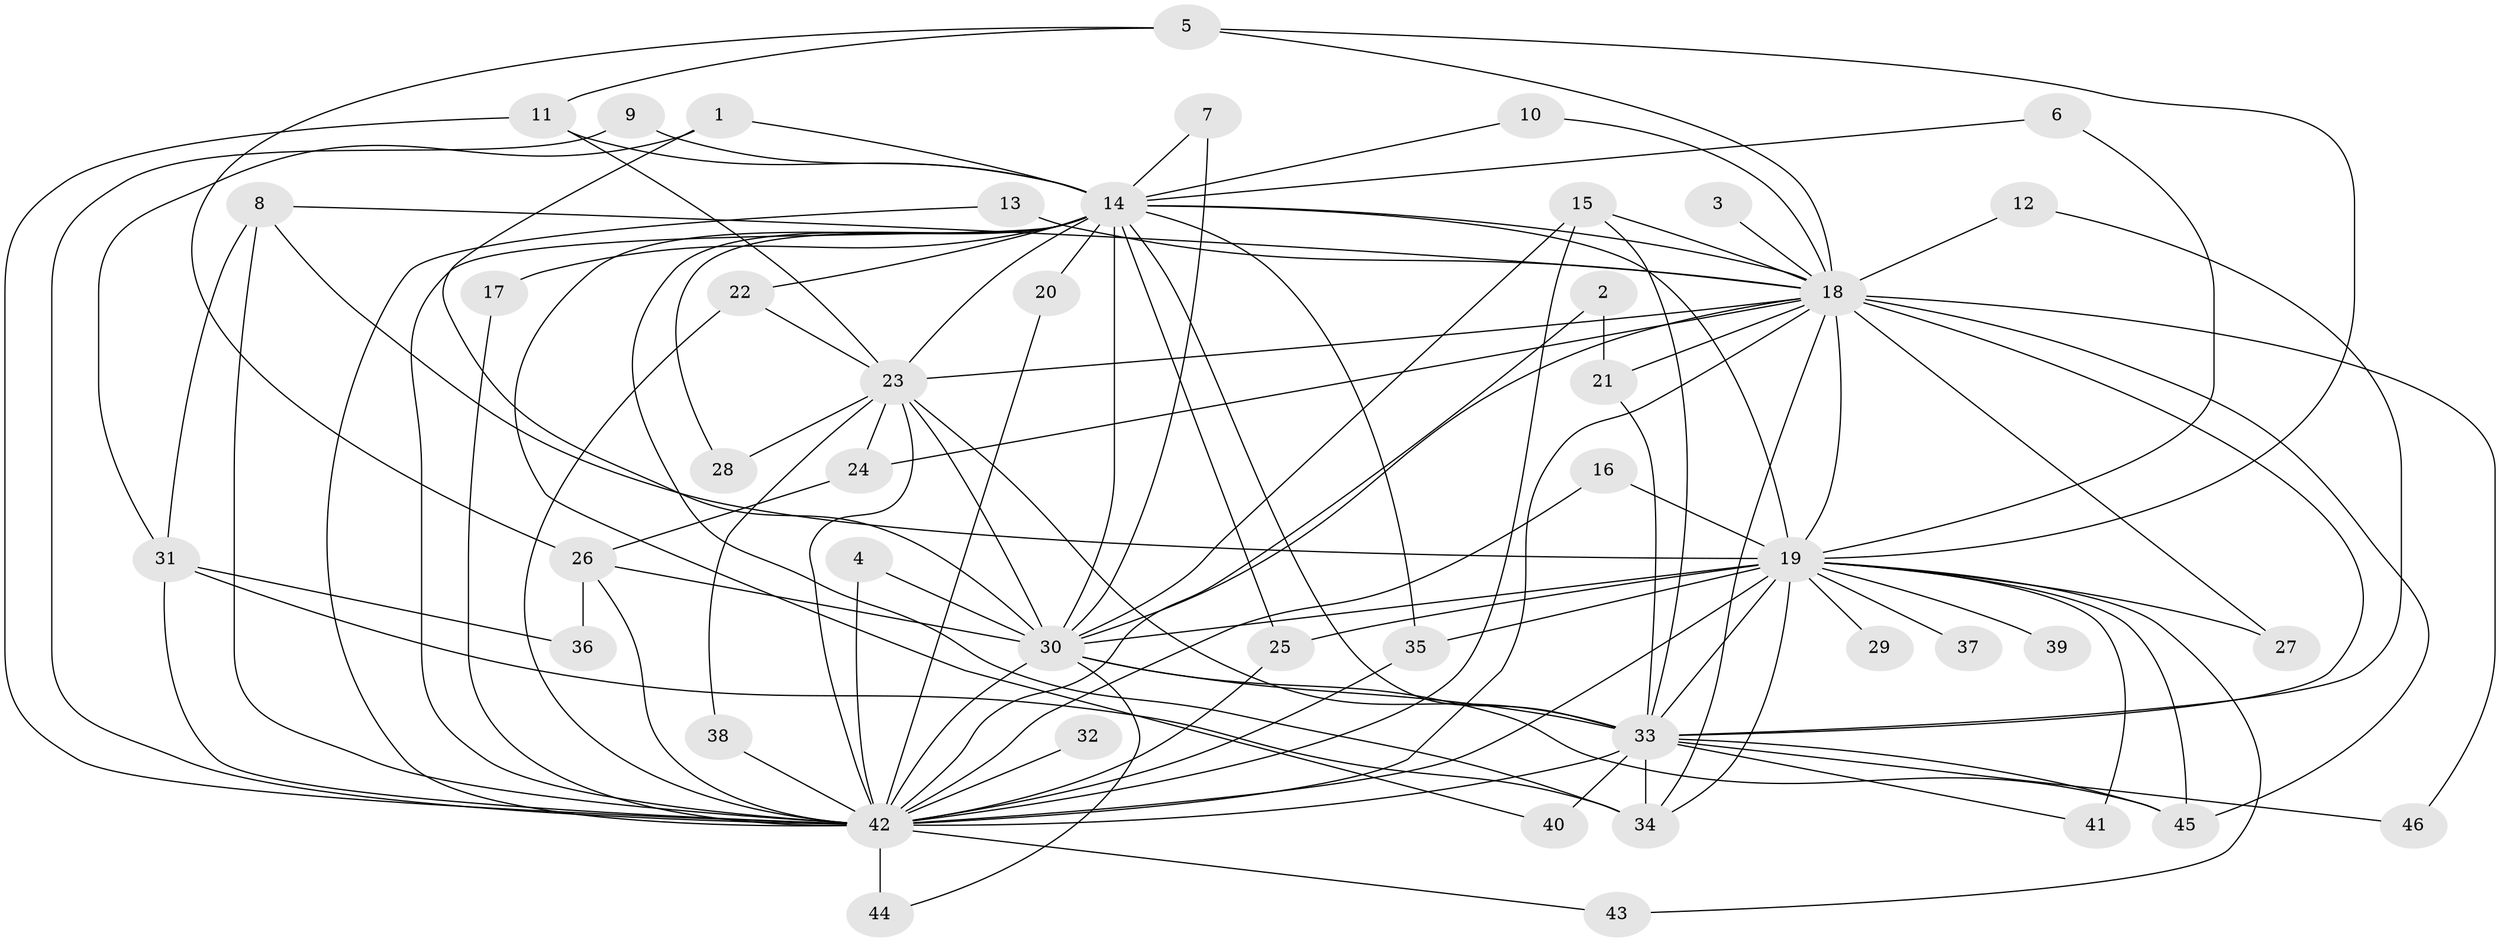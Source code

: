 // original degree distribution, {19: 0.03296703296703297, 28: 0.01098901098901099, 22: 0.02197802197802198, 26: 0.01098901098901099, 21: 0.01098901098901099, 12: 0.01098901098901099, 15: 0.01098901098901099, 3: 0.21978021978021978, 4: 0.07692307692307693, 2: 0.5494505494505495, 5: 0.03296703296703297, 8: 0.01098901098901099}
// Generated by graph-tools (version 1.1) at 2025/49/03/09/25 03:49:41]
// undirected, 46 vertices, 109 edges
graph export_dot {
graph [start="1"]
  node [color=gray90,style=filled];
  1;
  2;
  3;
  4;
  5;
  6;
  7;
  8;
  9;
  10;
  11;
  12;
  13;
  14;
  15;
  16;
  17;
  18;
  19;
  20;
  21;
  22;
  23;
  24;
  25;
  26;
  27;
  28;
  29;
  30;
  31;
  32;
  33;
  34;
  35;
  36;
  37;
  38;
  39;
  40;
  41;
  42;
  43;
  44;
  45;
  46;
  1 -- 14 [weight=1.0];
  1 -- 30 [weight=1.0];
  1 -- 31 [weight=1.0];
  2 -- 21 [weight=1.0];
  2 -- 42 [weight=1.0];
  3 -- 18 [weight=1.0];
  4 -- 30 [weight=1.0];
  4 -- 42 [weight=1.0];
  5 -- 11 [weight=1.0];
  5 -- 18 [weight=1.0];
  5 -- 19 [weight=1.0];
  5 -- 26 [weight=1.0];
  6 -- 14 [weight=1.0];
  6 -- 19 [weight=1.0];
  7 -- 14 [weight=1.0];
  7 -- 30 [weight=1.0];
  8 -- 18 [weight=1.0];
  8 -- 19 [weight=1.0];
  8 -- 31 [weight=1.0];
  8 -- 42 [weight=2.0];
  9 -- 14 [weight=1.0];
  9 -- 42 [weight=2.0];
  10 -- 14 [weight=1.0];
  10 -- 18 [weight=1.0];
  11 -- 14 [weight=1.0];
  11 -- 23 [weight=1.0];
  11 -- 42 [weight=1.0];
  12 -- 18 [weight=1.0];
  12 -- 33 [weight=1.0];
  13 -- 18 [weight=1.0];
  13 -- 42 [weight=1.0];
  14 -- 17 [weight=2.0];
  14 -- 18 [weight=4.0];
  14 -- 19 [weight=6.0];
  14 -- 20 [weight=2.0];
  14 -- 22 [weight=1.0];
  14 -- 23 [weight=1.0];
  14 -- 25 [weight=1.0];
  14 -- 28 [weight=2.0];
  14 -- 30 [weight=4.0];
  14 -- 33 [weight=3.0];
  14 -- 34 [weight=1.0];
  14 -- 35 [weight=1.0];
  14 -- 40 [weight=1.0];
  14 -- 42 [weight=6.0];
  15 -- 18 [weight=1.0];
  15 -- 30 [weight=1.0];
  15 -- 33 [weight=1.0];
  15 -- 42 [weight=1.0];
  16 -- 19 [weight=1.0];
  16 -- 42 [weight=1.0];
  17 -- 42 [weight=1.0];
  18 -- 19 [weight=3.0];
  18 -- 21 [weight=2.0];
  18 -- 23 [weight=1.0];
  18 -- 24 [weight=1.0];
  18 -- 27 [weight=1.0];
  18 -- 30 [weight=1.0];
  18 -- 33 [weight=1.0];
  18 -- 34 [weight=1.0];
  18 -- 42 [weight=2.0];
  18 -- 45 [weight=1.0];
  18 -- 46 [weight=1.0];
  19 -- 25 [weight=1.0];
  19 -- 27 [weight=1.0];
  19 -- 29 [weight=1.0];
  19 -- 30 [weight=2.0];
  19 -- 33 [weight=2.0];
  19 -- 34 [weight=1.0];
  19 -- 35 [weight=1.0];
  19 -- 37 [weight=2.0];
  19 -- 39 [weight=2.0];
  19 -- 41 [weight=3.0];
  19 -- 42 [weight=4.0];
  19 -- 43 [weight=1.0];
  19 -- 45 [weight=1.0];
  20 -- 42 [weight=1.0];
  21 -- 33 [weight=1.0];
  22 -- 23 [weight=1.0];
  22 -- 42 [weight=2.0];
  23 -- 24 [weight=1.0];
  23 -- 28 [weight=1.0];
  23 -- 30 [weight=1.0];
  23 -- 33 [weight=1.0];
  23 -- 38 [weight=1.0];
  23 -- 42 [weight=1.0];
  24 -- 26 [weight=1.0];
  25 -- 42 [weight=1.0];
  26 -- 30 [weight=2.0];
  26 -- 36 [weight=1.0];
  26 -- 42 [weight=1.0];
  30 -- 33 [weight=1.0];
  30 -- 42 [weight=2.0];
  30 -- 44 [weight=1.0];
  30 -- 45 [weight=1.0];
  31 -- 34 [weight=1.0];
  31 -- 36 [weight=1.0];
  31 -- 42 [weight=1.0];
  32 -- 42 [weight=2.0];
  33 -- 34 [weight=1.0];
  33 -- 40 [weight=1.0];
  33 -- 41 [weight=1.0];
  33 -- 42 [weight=3.0];
  33 -- 45 [weight=1.0];
  33 -- 46 [weight=1.0];
  35 -- 42 [weight=1.0];
  38 -- 42 [weight=1.0];
  42 -- 43 [weight=1.0];
  42 -- 44 [weight=2.0];
}
